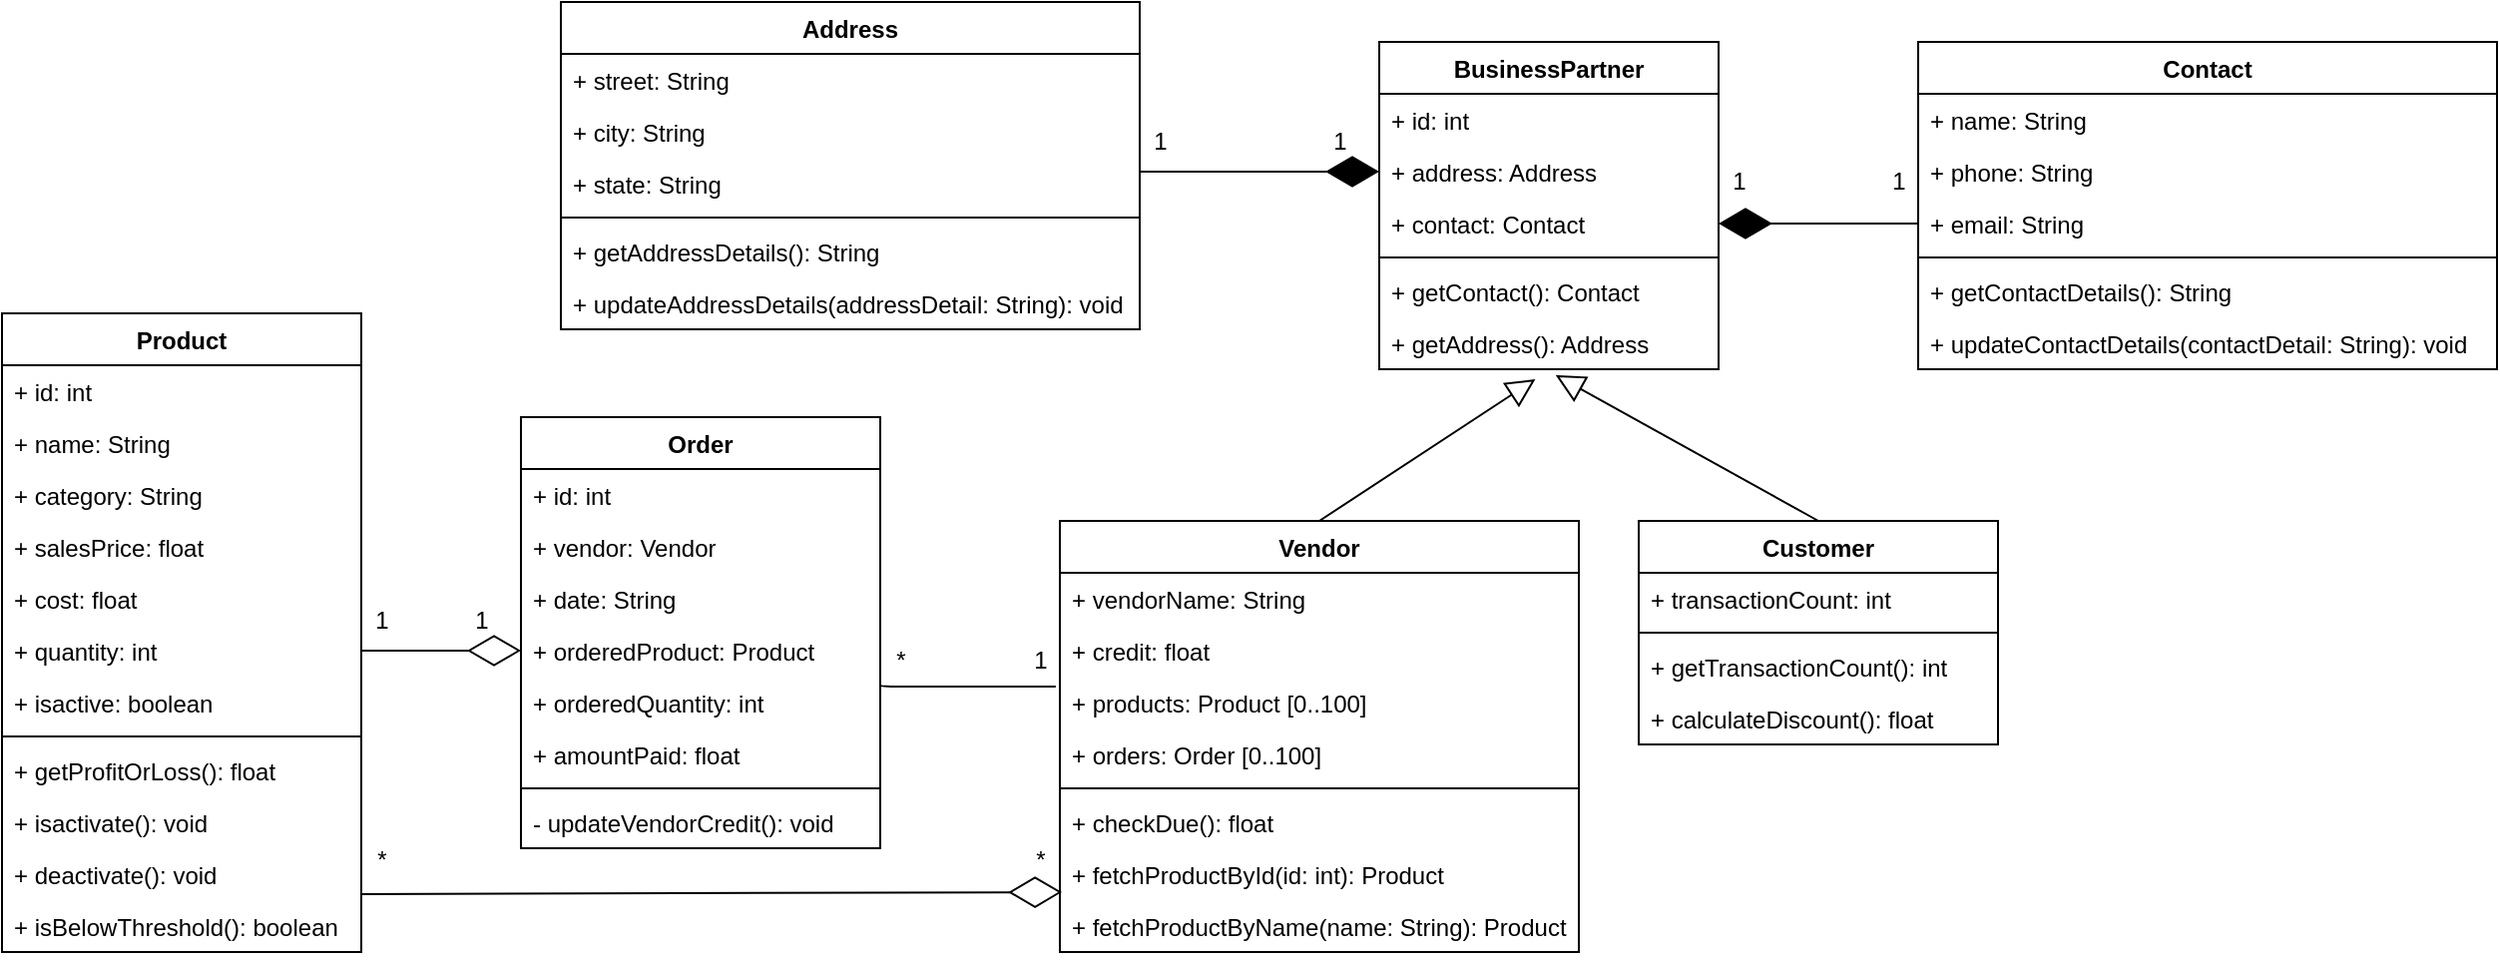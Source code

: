 <mxfile version="14.4.3" type="device"><diagram id="8fv_rD8Y05uJvr2xYTI6" name="Page-1"><mxGraphModel dx="1209" dy="663" grid="1" gridSize="10" guides="1" tooltips="1" connect="1" arrows="1" fold="1" page="1" pageScale="1" pageWidth="1169" pageHeight="827" math="0" shadow="0"><root><mxCell id="0"/><mxCell id="1" parent="0"/><mxCell id="O_5uQUXf8vEh0vrPcJXA-19" value="BusinessPartner" style="swimlane;fontStyle=1;align=center;verticalAlign=top;childLayout=stackLayout;horizontal=1;startSize=26;horizontalStack=0;resizeParent=1;resizeParentMax=0;resizeLast=0;collapsible=1;marginBottom=0;" vertex="1" parent="1"><mxGeometry x="730" y="180" width="170" height="164" as="geometry"><mxRectangle x="200" y="120" width="80" height="26" as="alternateBounds"/></mxGeometry></mxCell><mxCell id="O_5uQUXf8vEh0vrPcJXA-20" value="+ id: int" style="text;strokeColor=none;fillColor=none;align=left;verticalAlign=top;spacingLeft=4;spacingRight=4;overflow=hidden;rotatable=0;points=[[0,0.5],[1,0.5]];portConstraint=eastwest;" vertex="1" parent="O_5uQUXf8vEh0vrPcJXA-19"><mxGeometry y="26" width="170" height="26" as="geometry"/></mxCell><mxCell id="O_5uQUXf8vEh0vrPcJXA-21" value="+ address: Address" style="text;strokeColor=none;fillColor=none;align=left;verticalAlign=top;spacingLeft=4;spacingRight=4;overflow=hidden;rotatable=0;points=[[0,0.5],[1,0.5]];portConstraint=eastwest;" vertex="1" parent="O_5uQUXf8vEh0vrPcJXA-19"><mxGeometry y="52" width="170" height="26" as="geometry"/></mxCell><mxCell id="O_5uQUXf8vEh0vrPcJXA-22" value="+ contact: Contact" style="text;strokeColor=none;fillColor=none;align=left;verticalAlign=top;spacingLeft=4;spacingRight=4;overflow=hidden;rotatable=0;points=[[0,0.5],[1,0.5]];portConstraint=eastwest;" vertex="1" parent="O_5uQUXf8vEh0vrPcJXA-19"><mxGeometry y="78" width="170" height="26" as="geometry"/></mxCell><mxCell id="O_5uQUXf8vEh0vrPcJXA-23" value="" style="line;strokeWidth=1;fillColor=none;align=left;verticalAlign=middle;spacingTop=-1;spacingLeft=3;spacingRight=3;rotatable=0;labelPosition=right;points=[];portConstraint=eastwest;" vertex="1" parent="O_5uQUXf8vEh0vrPcJXA-19"><mxGeometry y="104" width="170" height="8" as="geometry"/></mxCell><mxCell id="O_5uQUXf8vEh0vrPcJXA-24" value="+ getContact(): Contact" style="text;strokeColor=none;fillColor=none;align=left;verticalAlign=top;spacingLeft=4;spacingRight=4;overflow=hidden;rotatable=0;points=[[0,0.5],[1,0.5]];portConstraint=eastwest;" vertex="1" parent="O_5uQUXf8vEh0vrPcJXA-19"><mxGeometry y="112" width="170" height="26" as="geometry"/></mxCell><mxCell id="O_5uQUXf8vEh0vrPcJXA-25" value="+ getAddress(): Address" style="text;strokeColor=none;fillColor=none;align=left;verticalAlign=top;spacingLeft=4;spacingRight=4;overflow=hidden;rotatable=0;points=[[0,0.5],[1,0.5]];portConstraint=eastwest;" vertex="1" parent="O_5uQUXf8vEh0vrPcJXA-19"><mxGeometry y="138" width="170" height="26" as="geometry"/></mxCell><mxCell id="O_5uQUXf8vEh0vrPcJXA-26" value="" style="edgeStyle=none;html=1;endSize=12;endArrow=block;endFill=0;exitX=0.5;exitY=0;exitDx=0;exitDy=0;entryX=0.46;entryY=1.192;entryDx=0;entryDy=0;entryPerimeter=0;" edge="1" parent="1" source="O_5uQUXf8vEh0vrPcJXA-45" target="O_5uQUXf8vEh0vrPcJXA-25"><mxGeometry width="160" relative="1" as="geometry"><mxPoint x="450" y="420" as="sourcePoint"/><mxPoint x="710" y="340" as="targetPoint"/></mxGeometry></mxCell><mxCell id="O_5uQUXf8vEh0vrPcJXA-27" value="" style="edgeStyle=none;html=1;endSize=12;endArrow=block;endFill=0;exitX=0.5;exitY=0;exitDx=0;exitDy=0;entryX=0.52;entryY=1.115;entryDx=0;entryDy=0;entryPerimeter=0;" edge="1" parent="1" source="O_5uQUXf8vEh0vrPcJXA-54" target="O_5uQUXf8vEh0vrPcJXA-25"><mxGeometry width="160" relative="1" as="geometry"><mxPoint x="625" y="590" as="sourcePoint"/><mxPoint x="797.043" y="510" as="targetPoint"/></mxGeometry></mxCell><mxCell id="O_5uQUXf8vEh0vrPcJXA-28" value="" style="endArrow=diamondThin;endFill=1;endSize=24;html=1;entryX=0;entryY=0.5;entryDx=0;entryDy=0;" edge="1" parent="1" target="O_5uQUXf8vEh0vrPcJXA-21"><mxGeometry width="160" relative="1" as="geometry"><mxPoint x="610" y="245" as="sourcePoint"/><mxPoint x="570" y="410" as="targetPoint"/></mxGeometry></mxCell><mxCell id="O_5uQUXf8vEh0vrPcJXA-29" value="" style="endArrow=diamondThin;endFill=0;endSize=24;html=1;exitX=1;exitY=0.5;exitDx=0;exitDy=0;entryX=0;entryY=0.5;entryDx=0;entryDy=0;" edge="1" parent="1" source="O_5uQUXf8vEh0vrPcJXA-74" target="O_5uQUXf8vEh0vrPcJXA-63"><mxGeometry width="160" relative="1" as="geometry"><mxPoint x="240" y="790" as="sourcePoint"/><mxPoint x="400" y="790" as="targetPoint"/></mxGeometry></mxCell><mxCell id="O_5uQUXf8vEh0vrPcJXA-30" value="" style="endArrow=diamondThin;endFill=1;endSize=24;html=1;exitX=0;exitY=0.5;exitDx=0;exitDy=0;entryX=1;entryY=0.5;entryDx=0;entryDy=0;" edge="1" parent="1" source="O_5uQUXf8vEh0vrPcJXA-34" target="O_5uQUXf8vEh0vrPcJXA-22"><mxGeometry width="160" relative="1" as="geometry"><mxPoint x="580" y="255" as="sourcePoint"/><mxPoint x="670" y="255" as="targetPoint"/></mxGeometry></mxCell><mxCell id="O_5uQUXf8vEh0vrPcJXA-31" value="Contact" style="swimlane;fontStyle=1;align=center;verticalAlign=top;childLayout=stackLayout;horizontal=1;startSize=26;horizontalStack=0;resizeParent=1;resizeParentMax=0;resizeLast=0;collapsible=1;marginBottom=0;" vertex="1" parent="1"><mxGeometry x="1000" y="180" width="290" height="164" as="geometry"><mxRectangle x="200" y="120" width="80" height="26" as="alternateBounds"/></mxGeometry></mxCell><mxCell id="O_5uQUXf8vEh0vrPcJXA-32" value="+ name: String" style="text;strokeColor=none;fillColor=none;align=left;verticalAlign=top;spacingLeft=4;spacingRight=4;overflow=hidden;rotatable=0;points=[[0,0.5],[1,0.5]];portConstraint=eastwest;" vertex="1" parent="O_5uQUXf8vEh0vrPcJXA-31"><mxGeometry y="26" width="290" height="26" as="geometry"/></mxCell><mxCell id="O_5uQUXf8vEh0vrPcJXA-33" value="+ phone: String" style="text;strokeColor=none;fillColor=none;align=left;verticalAlign=top;spacingLeft=4;spacingRight=4;overflow=hidden;rotatable=0;points=[[0,0.5],[1,0.5]];portConstraint=eastwest;" vertex="1" parent="O_5uQUXf8vEh0vrPcJXA-31"><mxGeometry y="52" width="290" height="26" as="geometry"/></mxCell><mxCell id="O_5uQUXf8vEh0vrPcJXA-34" value="+ email: String" style="text;strokeColor=none;fillColor=none;align=left;verticalAlign=top;spacingLeft=4;spacingRight=4;overflow=hidden;rotatable=0;points=[[0,0.5],[1,0.5]];portConstraint=eastwest;" vertex="1" parent="O_5uQUXf8vEh0vrPcJXA-31"><mxGeometry y="78" width="290" height="26" as="geometry"/></mxCell><mxCell id="O_5uQUXf8vEh0vrPcJXA-35" value="" style="line;strokeWidth=1;fillColor=none;align=left;verticalAlign=middle;spacingTop=-1;spacingLeft=3;spacingRight=3;rotatable=0;labelPosition=right;points=[];portConstraint=eastwest;" vertex="1" parent="O_5uQUXf8vEh0vrPcJXA-31"><mxGeometry y="104" width="290" height="8" as="geometry"/></mxCell><mxCell id="O_5uQUXf8vEh0vrPcJXA-36" value="+ getContactDetails(): String" style="text;strokeColor=none;fillColor=none;align=left;verticalAlign=top;spacingLeft=4;spacingRight=4;overflow=hidden;rotatable=0;points=[[0,0.5],[1,0.5]];portConstraint=eastwest;" vertex="1" parent="O_5uQUXf8vEh0vrPcJXA-31"><mxGeometry y="112" width="290" height="26" as="geometry"/></mxCell><mxCell id="O_5uQUXf8vEh0vrPcJXA-37" value="+ updateContactDetails(contactDetail: String): void" style="text;strokeColor=none;fillColor=none;align=left;verticalAlign=top;spacingLeft=4;spacingRight=4;overflow=hidden;rotatable=0;points=[[0,0.5],[1,0.5]];portConstraint=eastwest;" vertex="1" parent="O_5uQUXf8vEh0vrPcJXA-31"><mxGeometry y="138" width="290" height="26" as="geometry"/></mxCell><mxCell id="O_5uQUXf8vEh0vrPcJXA-38" value="Address" style="swimlane;fontStyle=1;align=center;verticalAlign=top;childLayout=stackLayout;horizontal=1;startSize=26;horizontalStack=0;resizeParent=1;resizeParentMax=0;resizeLast=0;collapsible=1;marginBottom=0;" vertex="1" parent="1"><mxGeometry x="320" y="160" width="290" height="164" as="geometry"><mxRectangle x="200" y="120" width="80" height="26" as="alternateBounds"/></mxGeometry></mxCell><mxCell id="O_5uQUXf8vEh0vrPcJXA-39" value="+ street: String" style="text;strokeColor=none;fillColor=none;align=left;verticalAlign=top;spacingLeft=4;spacingRight=4;overflow=hidden;rotatable=0;points=[[0,0.5],[1,0.5]];portConstraint=eastwest;" vertex="1" parent="O_5uQUXf8vEh0vrPcJXA-38"><mxGeometry y="26" width="290" height="26" as="geometry"/></mxCell><mxCell id="O_5uQUXf8vEh0vrPcJXA-40" value="+ city: String" style="text;strokeColor=none;fillColor=none;align=left;verticalAlign=top;spacingLeft=4;spacingRight=4;overflow=hidden;rotatable=0;points=[[0,0.5],[1,0.5]];portConstraint=eastwest;" vertex="1" parent="O_5uQUXf8vEh0vrPcJXA-38"><mxGeometry y="52" width="290" height="26" as="geometry"/></mxCell><mxCell id="O_5uQUXf8vEh0vrPcJXA-41" value="+ state: String" style="text;strokeColor=none;fillColor=none;align=left;verticalAlign=top;spacingLeft=4;spacingRight=4;overflow=hidden;rotatable=0;points=[[0,0.5],[1,0.5]];portConstraint=eastwest;" vertex="1" parent="O_5uQUXf8vEh0vrPcJXA-38"><mxGeometry y="78" width="290" height="26" as="geometry"/></mxCell><mxCell id="O_5uQUXf8vEh0vrPcJXA-42" value="" style="line;strokeWidth=1;fillColor=none;align=left;verticalAlign=middle;spacingTop=-1;spacingLeft=3;spacingRight=3;rotatable=0;labelPosition=right;points=[];portConstraint=eastwest;" vertex="1" parent="O_5uQUXf8vEh0vrPcJXA-38"><mxGeometry y="104" width="290" height="8" as="geometry"/></mxCell><mxCell id="O_5uQUXf8vEh0vrPcJXA-43" value="+ getAddressDetails(): String" style="text;strokeColor=none;fillColor=none;align=left;verticalAlign=top;spacingLeft=4;spacingRight=4;overflow=hidden;rotatable=0;points=[[0,0.5],[1,0.5]];portConstraint=eastwest;" vertex="1" parent="O_5uQUXf8vEh0vrPcJXA-38"><mxGeometry y="112" width="290" height="26" as="geometry"/></mxCell><mxCell id="O_5uQUXf8vEh0vrPcJXA-44" value="+ updateAddressDetails(addressDetail: String): void" style="text;strokeColor=none;fillColor=none;align=left;verticalAlign=top;spacingLeft=4;spacingRight=4;overflow=hidden;rotatable=0;points=[[0,0.5],[1,0.5]];portConstraint=eastwest;" vertex="1" parent="O_5uQUXf8vEh0vrPcJXA-38"><mxGeometry y="138" width="290" height="26" as="geometry"/></mxCell><mxCell id="O_5uQUXf8vEh0vrPcJXA-45" value="Vendor" style="swimlane;fontStyle=1;align=center;verticalAlign=top;childLayout=stackLayout;horizontal=1;startSize=26;horizontalStack=0;resizeParent=1;resizeParentMax=0;resizeLast=0;collapsible=1;marginBottom=0;" vertex="1" parent="1"><mxGeometry x="570" y="420" width="260" height="216" as="geometry"><mxRectangle x="200" y="120" width="80" height="26" as="alternateBounds"/></mxGeometry></mxCell><mxCell id="O_5uQUXf8vEh0vrPcJXA-46" value="+ vendorName: String" style="text;strokeColor=none;fillColor=none;align=left;verticalAlign=top;spacingLeft=4;spacingRight=4;overflow=hidden;rotatable=0;points=[[0,0.5],[1,0.5]];portConstraint=eastwest;" vertex="1" parent="O_5uQUXf8vEh0vrPcJXA-45"><mxGeometry y="26" width="260" height="26" as="geometry"/></mxCell><mxCell id="O_5uQUXf8vEh0vrPcJXA-47" value="+ credit: float" style="text;strokeColor=none;fillColor=none;align=left;verticalAlign=top;spacingLeft=4;spacingRight=4;overflow=hidden;rotatable=0;points=[[0,0.5],[1,0.5]];portConstraint=eastwest;" vertex="1" parent="O_5uQUXf8vEh0vrPcJXA-45"><mxGeometry y="52" width="260" height="26" as="geometry"/></mxCell><mxCell id="O_5uQUXf8vEh0vrPcJXA-48" value="+ products: Product [0..100]" style="text;strokeColor=none;fillColor=none;align=left;verticalAlign=top;spacingLeft=4;spacingRight=4;overflow=hidden;rotatable=0;points=[[0,0.5],[1,0.5]];portConstraint=eastwest;" vertex="1" parent="O_5uQUXf8vEh0vrPcJXA-45"><mxGeometry y="78" width="260" height="26" as="geometry"/></mxCell><mxCell id="O_5uQUXf8vEh0vrPcJXA-49" value="+ orders: Order [0..100]" style="text;strokeColor=none;fillColor=none;align=left;verticalAlign=top;spacingLeft=4;spacingRight=4;overflow=hidden;rotatable=0;points=[[0,0.5],[1,0.5]];portConstraint=eastwest;" vertex="1" parent="O_5uQUXf8vEh0vrPcJXA-45"><mxGeometry y="104" width="260" height="26" as="geometry"/></mxCell><mxCell id="O_5uQUXf8vEh0vrPcJXA-50" value="" style="line;strokeWidth=1;fillColor=none;align=left;verticalAlign=middle;spacingTop=-1;spacingLeft=3;spacingRight=3;rotatable=0;labelPosition=right;points=[];portConstraint=eastwest;" vertex="1" parent="O_5uQUXf8vEh0vrPcJXA-45"><mxGeometry y="130" width="260" height="8" as="geometry"/></mxCell><mxCell id="O_5uQUXf8vEh0vrPcJXA-51" value="+ checkDue(): float" style="text;strokeColor=none;fillColor=none;align=left;verticalAlign=top;spacingLeft=4;spacingRight=4;overflow=hidden;rotatable=0;points=[[0,0.5],[1,0.5]];portConstraint=eastwest;" vertex="1" parent="O_5uQUXf8vEh0vrPcJXA-45"><mxGeometry y="138" width="260" height="26" as="geometry"/></mxCell><mxCell id="O_5uQUXf8vEh0vrPcJXA-52" value="+ fetchProductById(id: int): Product" style="text;strokeColor=none;fillColor=none;align=left;verticalAlign=top;spacingLeft=4;spacingRight=4;overflow=hidden;rotatable=0;points=[[0,0.5],[1,0.5]];portConstraint=eastwest;" vertex="1" parent="O_5uQUXf8vEh0vrPcJXA-45"><mxGeometry y="164" width="260" height="26" as="geometry"/></mxCell><mxCell id="O_5uQUXf8vEh0vrPcJXA-53" value="+ fetchProductByName(name: String): Product" style="text;strokeColor=none;fillColor=none;align=left;verticalAlign=top;spacingLeft=4;spacingRight=4;overflow=hidden;rotatable=0;points=[[0,0.5],[1,0.5]];portConstraint=eastwest;" vertex="1" parent="O_5uQUXf8vEh0vrPcJXA-45"><mxGeometry y="190" width="260" height="26" as="geometry"/></mxCell><mxCell id="O_5uQUXf8vEh0vrPcJXA-54" value="Customer" style="swimlane;fontStyle=1;align=center;verticalAlign=top;childLayout=stackLayout;horizontal=1;startSize=26;horizontalStack=0;resizeParent=1;resizeParentMax=0;resizeLast=0;collapsible=1;marginBottom=0;" vertex="1" parent="1"><mxGeometry x="860" y="420" width="180" height="112" as="geometry"><mxRectangle x="200" y="120" width="80" height="26" as="alternateBounds"/></mxGeometry></mxCell><mxCell id="O_5uQUXf8vEh0vrPcJXA-55" value="+ transactionCount: int" style="text;strokeColor=none;fillColor=none;align=left;verticalAlign=top;spacingLeft=4;spacingRight=4;overflow=hidden;rotatable=0;points=[[0,0.5],[1,0.5]];portConstraint=eastwest;" vertex="1" parent="O_5uQUXf8vEh0vrPcJXA-54"><mxGeometry y="26" width="180" height="26" as="geometry"/></mxCell><mxCell id="O_5uQUXf8vEh0vrPcJXA-56" value="" style="line;strokeWidth=1;fillColor=none;align=left;verticalAlign=middle;spacingTop=-1;spacingLeft=3;spacingRight=3;rotatable=0;labelPosition=right;points=[];portConstraint=eastwest;" vertex="1" parent="O_5uQUXf8vEh0vrPcJXA-54"><mxGeometry y="52" width="180" height="8" as="geometry"/></mxCell><mxCell id="O_5uQUXf8vEh0vrPcJXA-57" value="+ getTransactionCount(): int" style="text;strokeColor=none;fillColor=none;align=left;verticalAlign=top;spacingLeft=4;spacingRight=4;overflow=hidden;rotatable=0;points=[[0,0.5],[1,0.5]];portConstraint=eastwest;" vertex="1" parent="O_5uQUXf8vEh0vrPcJXA-54"><mxGeometry y="60" width="180" height="26" as="geometry"/></mxCell><mxCell id="O_5uQUXf8vEh0vrPcJXA-58" value="+ calculateDiscount(): float" style="text;strokeColor=none;fillColor=none;align=left;verticalAlign=top;spacingLeft=4;spacingRight=4;overflow=hidden;rotatable=0;points=[[0,0.5],[1,0.5]];portConstraint=eastwest;" vertex="1" parent="O_5uQUXf8vEh0vrPcJXA-54"><mxGeometry y="86" width="180" height="26" as="geometry"/></mxCell><mxCell id="O_5uQUXf8vEh0vrPcJXA-59" value="Order" style="swimlane;fontStyle=1;align=center;verticalAlign=top;childLayout=stackLayout;horizontal=1;startSize=26;horizontalStack=0;resizeParent=1;resizeParentMax=0;resizeLast=0;collapsible=1;marginBottom=0;" vertex="1" parent="1"><mxGeometry x="300" y="368" width="180" height="216" as="geometry"><mxRectangle x="200" y="120" width="80" height="26" as="alternateBounds"/></mxGeometry></mxCell><mxCell id="O_5uQUXf8vEh0vrPcJXA-60" value="+ id: int" style="text;strokeColor=none;fillColor=none;align=left;verticalAlign=top;spacingLeft=4;spacingRight=4;overflow=hidden;rotatable=0;points=[[0,0.5],[1,0.5]];portConstraint=eastwest;" vertex="1" parent="O_5uQUXf8vEh0vrPcJXA-59"><mxGeometry y="26" width="180" height="26" as="geometry"/></mxCell><mxCell id="O_5uQUXf8vEh0vrPcJXA-61" value="+ vendor: Vendor" style="text;strokeColor=none;fillColor=none;align=left;verticalAlign=top;spacingLeft=4;spacingRight=4;overflow=hidden;rotatable=0;points=[[0,0.5],[1,0.5]];portConstraint=eastwest;" vertex="1" parent="O_5uQUXf8vEh0vrPcJXA-59"><mxGeometry y="52" width="180" height="26" as="geometry"/></mxCell><mxCell id="O_5uQUXf8vEh0vrPcJXA-62" value="+ date: String" style="text;strokeColor=none;fillColor=none;align=left;verticalAlign=top;spacingLeft=4;spacingRight=4;overflow=hidden;rotatable=0;points=[[0,0.5],[1,0.5]];portConstraint=eastwest;" vertex="1" parent="O_5uQUXf8vEh0vrPcJXA-59"><mxGeometry y="78" width="180" height="26" as="geometry"/></mxCell><mxCell id="O_5uQUXf8vEh0vrPcJXA-63" value="+ orderedProduct: Product" style="text;strokeColor=none;fillColor=none;align=left;verticalAlign=top;spacingLeft=4;spacingRight=4;overflow=hidden;rotatable=0;points=[[0,0.5],[1,0.5]];portConstraint=eastwest;" vertex="1" parent="O_5uQUXf8vEh0vrPcJXA-59"><mxGeometry y="104" width="180" height="26" as="geometry"/></mxCell><mxCell id="O_5uQUXf8vEh0vrPcJXA-64" value="+ orderedQuantity: int" style="text;strokeColor=none;fillColor=none;align=left;verticalAlign=top;spacingLeft=4;spacingRight=4;overflow=hidden;rotatable=0;points=[[0,0.5],[1,0.5]];portConstraint=eastwest;" vertex="1" parent="O_5uQUXf8vEh0vrPcJXA-59"><mxGeometry y="130" width="180" height="26" as="geometry"/></mxCell><mxCell id="O_5uQUXf8vEh0vrPcJXA-65" value="+ amountPaid: float" style="text;strokeColor=none;fillColor=none;align=left;verticalAlign=top;spacingLeft=4;spacingRight=4;overflow=hidden;rotatable=0;points=[[0,0.5],[1,0.5]];portConstraint=eastwest;" vertex="1" parent="O_5uQUXf8vEh0vrPcJXA-59"><mxGeometry y="156" width="180" height="26" as="geometry"/></mxCell><mxCell id="O_5uQUXf8vEh0vrPcJXA-66" value="" style="line;strokeWidth=1;fillColor=none;align=left;verticalAlign=middle;spacingTop=-1;spacingLeft=3;spacingRight=3;rotatable=0;labelPosition=right;points=[];portConstraint=eastwest;" vertex="1" parent="O_5uQUXf8vEh0vrPcJXA-59"><mxGeometry y="182" width="180" height="8" as="geometry"/></mxCell><mxCell id="O_5uQUXf8vEh0vrPcJXA-67" value="- updateVendorCredit(): void" style="text;strokeColor=none;fillColor=none;align=left;verticalAlign=top;spacingLeft=4;spacingRight=4;overflow=hidden;rotatable=0;points=[[0,0.5],[1,0.5]];portConstraint=eastwest;" vertex="1" parent="O_5uQUXf8vEh0vrPcJXA-59"><mxGeometry y="190" width="180" height="26" as="geometry"/></mxCell><mxCell id="O_5uQUXf8vEh0vrPcJXA-68" value="Product" style="swimlane;fontStyle=1;align=center;verticalAlign=top;childLayout=stackLayout;horizontal=1;startSize=26;horizontalStack=0;resizeParent=1;resizeParentMax=0;resizeLast=0;collapsible=1;marginBottom=0;" vertex="1" parent="1"><mxGeometry x="40" y="316" width="180" height="320" as="geometry"><mxRectangle x="200" y="120" width="80" height="26" as="alternateBounds"/></mxGeometry></mxCell><mxCell id="O_5uQUXf8vEh0vrPcJXA-69" value="+ id: int" style="text;strokeColor=none;fillColor=none;align=left;verticalAlign=top;spacingLeft=4;spacingRight=4;overflow=hidden;rotatable=0;points=[[0,0.5],[1,0.5]];portConstraint=eastwest;" vertex="1" parent="O_5uQUXf8vEh0vrPcJXA-68"><mxGeometry y="26" width="180" height="26" as="geometry"/></mxCell><mxCell id="O_5uQUXf8vEh0vrPcJXA-70" value="+ name: String" style="text;strokeColor=none;fillColor=none;align=left;verticalAlign=top;spacingLeft=4;spacingRight=4;overflow=hidden;rotatable=0;points=[[0,0.5],[1,0.5]];portConstraint=eastwest;" vertex="1" parent="O_5uQUXf8vEh0vrPcJXA-68"><mxGeometry y="52" width="180" height="26" as="geometry"/></mxCell><mxCell id="O_5uQUXf8vEh0vrPcJXA-71" value="+ category: String" style="text;strokeColor=none;fillColor=none;align=left;verticalAlign=top;spacingLeft=4;spacingRight=4;overflow=hidden;rotatable=0;points=[[0,0.5],[1,0.5]];portConstraint=eastwest;" vertex="1" parent="O_5uQUXf8vEh0vrPcJXA-68"><mxGeometry y="78" width="180" height="26" as="geometry"/></mxCell><mxCell id="O_5uQUXf8vEh0vrPcJXA-72" value="+ salesPrice: float" style="text;strokeColor=none;fillColor=none;align=left;verticalAlign=top;spacingLeft=4;spacingRight=4;overflow=hidden;rotatable=0;points=[[0,0.5],[1,0.5]];portConstraint=eastwest;" vertex="1" parent="O_5uQUXf8vEh0vrPcJXA-68"><mxGeometry y="104" width="180" height="26" as="geometry"/></mxCell><mxCell id="O_5uQUXf8vEh0vrPcJXA-73" value="+ cost: float" style="text;strokeColor=none;fillColor=none;align=left;verticalAlign=top;spacingLeft=4;spacingRight=4;overflow=hidden;rotatable=0;points=[[0,0.5],[1,0.5]];portConstraint=eastwest;" vertex="1" parent="O_5uQUXf8vEh0vrPcJXA-68"><mxGeometry y="130" width="180" height="26" as="geometry"/></mxCell><mxCell id="O_5uQUXf8vEh0vrPcJXA-74" value="+ quantity: int" style="text;strokeColor=none;fillColor=none;align=left;verticalAlign=top;spacingLeft=4;spacingRight=4;overflow=hidden;rotatable=0;points=[[0,0.5],[1,0.5]];portConstraint=eastwest;" vertex="1" parent="O_5uQUXf8vEh0vrPcJXA-68"><mxGeometry y="156" width="180" height="26" as="geometry"/></mxCell><mxCell id="O_5uQUXf8vEh0vrPcJXA-75" value="+ isactive: boolean" style="text;strokeColor=none;fillColor=none;align=left;verticalAlign=top;spacingLeft=4;spacingRight=4;overflow=hidden;rotatable=0;points=[[0,0.5],[1,0.5]];portConstraint=eastwest;" vertex="1" parent="O_5uQUXf8vEh0vrPcJXA-68"><mxGeometry y="182" width="180" height="26" as="geometry"/></mxCell><mxCell id="O_5uQUXf8vEh0vrPcJXA-76" value="" style="line;strokeWidth=1;fillColor=none;align=left;verticalAlign=middle;spacingTop=-1;spacingLeft=3;spacingRight=3;rotatable=0;labelPosition=right;points=[];portConstraint=eastwest;" vertex="1" parent="O_5uQUXf8vEh0vrPcJXA-68"><mxGeometry y="208" width="180" height="8" as="geometry"/></mxCell><mxCell id="O_5uQUXf8vEh0vrPcJXA-77" value="+ getProfitOrLoss(): float" style="text;strokeColor=none;fillColor=none;align=left;verticalAlign=top;spacingLeft=4;spacingRight=4;overflow=hidden;rotatable=0;points=[[0,0.5],[1,0.5]];portConstraint=eastwest;" vertex="1" parent="O_5uQUXf8vEh0vrPcJXA-68"><mxGeometry y="216" width="180" height="26" as="geometry"/></mxCell><mxCell id="O_5uQUXf8vEh0vrPcJXA-78" value="+ isactivate(): void" style="text;strokeColor=none;fillColor=none;align=left;verticalAlign=top;spacingLeft=4;spacingRight=4;overflow=hidden;rotatable=0;points=[[0,0.5],[1,0.5]];portConstraint=eastwest;" vertex="1" parent="O_5uQUXf8vEh0vrPcJXA-68"><mxGeometry y="242" width="180" height="26" as="geometry"/></mxCell><mxCell id="O_5uQUXf8vEh0vrPcJXA-79" value="+ deactivate(): void" style="text;strokeColor=none;fillColor=none;align=left;verticalAlign=top;spacingLeft=4;spacingRight=4;overflow=hidden;rotatable=0;points=[[0,0.5],[1,0.5]];portConstraint=eastwest;" vertex="1" parent="O_5uQUXf8vEh0vrPcJXA-68"><mxGeometry y="268" width="180" height="26" as="geometry"/></mxCell><mxCell id="O_5uQUXf8vEh0vrPcJXA-80" value="+ isBelowThreshold(): boolean" style="text;strokeColor=none;fillColor=none;align=left;verticalAlign=top;spacingLeft=4;spacingRight=4;overflow=hidden;rotatable=0;points=[[0,0.5],[1,0.5]];portConstraint=eastwest;" vertex="1" parent="O_5uQUXf8vEh0vrPcJXA-68"><mxGeometry y="294" width="180" height="26" as="geometry"/></mxCell><mxCell id="O_5uQUXf8vEh0vrPcJXA-81" value="" style="endArrow=diamondThin;endFill=0;endSize=24;html=1;exitX=0;exitY=1.05;exitDx=0;exitDy=0;entryX=0.004;entryY=0.846;entryDx=0;entryDy=0;exitPerimeter=0;entryPerimeter=0;" edge="1" parent="1" target="O_5uQUXf8vEh0vrPcJXA-52"><mxGeometry width="160" relative="1" as="geometry"><mxPoint x="220" y="607" as="sourcePoint"/><mxPoint x="380" y="605" as="targetPoint"/></mxGeometry></mxCell><mxCell id="O_5uQUXf8vEh0vrPcJXA-82" value="1" style="text;html=1;align=center;verticalAlign=middle;resizable=0;points=[];autosize=1;" vertex="1" parent="1"><mxGeometry x="220" y="460" width="20" height="20" as="geometry"/></mxCell><mxCell id="O_5uQUXf8vEh0vrPcJXA-83" value="1" style="text;html=1;align=center;verticalAlign=middle;resizable=0;points=[];autosize=1;" vertex="1" parent="1"><mxGeometry x="270" y="460" width="20" height="20" as="geometry"/></mxCell><mxCell id="O_5uQUXf8vEh0vrPcJXA-84" value="*" style="text;html=1;align=center;verticalAlign=middle;resizable=0;points=[];autosize=1;" vertex="1" parent="1"><mxGeometry x="220" y="580" width="20" height="20" as="geometry"/></mxCell><mxCell id="O_5uQUXf8vEh0vrPcJXA-85" value="*" style="text;html=1;align=center;verticalAlign=middle;resizable=0;points=[];autosize=1;" vertex="1" parent="1"><mxGeometry x="550" y="580" width="20" height="20" as="geometry"/></mxCell><mxCell id="O_5uQUXf8vEh0vrPcJXA-86" value="1" style="text;html=1;align=center;verticalAlign=middle;resizable=0;points=[];autosize=1;" vertex="1" parent="1"><mxGeometry x="610" y="220" width="20" height="20" as="geometry"/></mxCell><mxCell id="O_5uQUXf8vEh0vrPcJXA-87" value="1" style="text;html=1;align=center;verticalAlign=middle;resizable=0;points=[];autosize=1;" vertex="1" parent="1"><mxGeometry x="700" y="220" width="20" height="20" as="geometry"/></mxCell><mxCell id="O_5uQUXf8vEh0vrPcJXA-88" value="1" style="text;html=1;align=center;verticalAlign=middle;resizable=0;points=[];autosize=1;" vertex="1" parent="1"><mxGeometry x="900" y="240" width="20" height="20" as="geometry"/></mxCell><mxCell id="O_5uQUXf8vEh0vrPcJXA-89" value="1" style="text;html=1;align=center;verticalAlign=middle;resizable=0;points=[];autosize=1;" vertex="1" parent="1"><mxGeometry x="980" y="240" width="20" height="20" as="geometry"/></mxCell><mxCell id="O_5uQUXf8vEh0vrPcJXA-93" value="" style="edgeStyle=elbowEdgeStyle;html=1;endArrow=none;elbow=vertical;exitX=1;exitY=-0.077;exitDx=0;exitDy=0;entryX=-0.008;entryY=0.222;entryDx=0;entryDy=0;entryPerimeter=0;exitPerimeter=0;" edge="1" parent="1" target="O_5uQUXf8vEh0vrPcJXA-48"><mxGeometry width="160" relative="1" as="geometry"><mxPoint x="480" y="501.998" as="sourcePoint"/><mxPoint x="538.65" y="502.338" as="targetPoint"/></mxGeometry></mxCell><mxCell id="O_5uQUXf8vEh0vrPcJXA-94" value="*" style="text;html=1;align=center;verticalAlign=middle;resizable=0;points=[];autosize=1;" vertex="1" parent="1"><mxGeometry x="480" y="480" width="20" height="20" as="geometry"/></mxCell><mxCell id="O_5uQUXf8vEh0vrPcJXA-95" value="1" style="text;html=1;align=center;verticalAlign=middle;resizable=0;points=[];autosize=1;" vertex="1" parent="1"><mxGeometry x="550" y="480" width="20" height="20" as="geometry"/></mxCell></root></mxGraphModel></diagram></mxfile>
